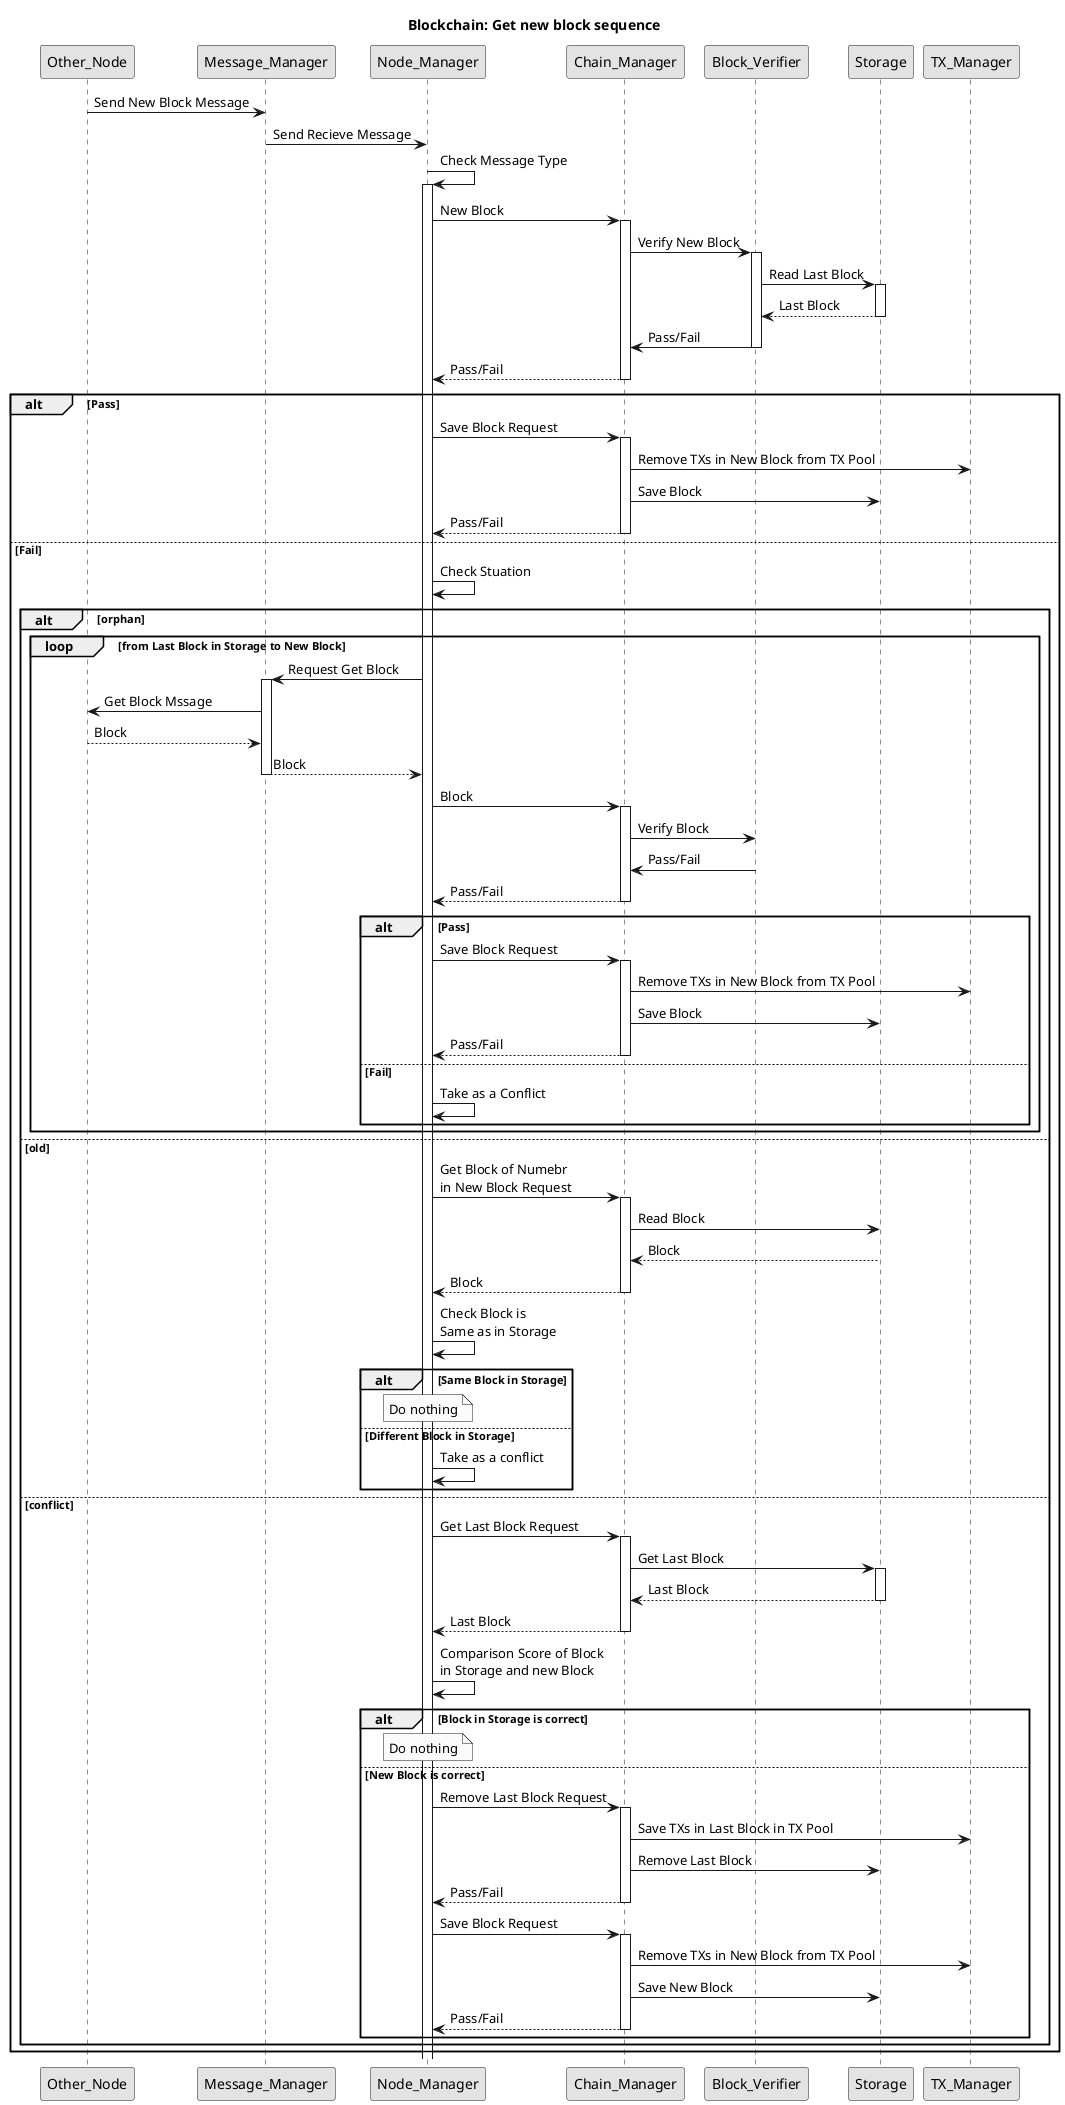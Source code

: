 @startuml
skinparam shadowing false
skinparam monochrome true
title Blockchain: Get new block sequence

Other_Node -> Message_Manager: Send New Block Message
Message_Manager -> Node_Manager: Send Recieve Message
Node_Manager -> Node_Manager: Check Message Type
activate Node_Manager
Node_Manager -> Chain_Manager: New Block
activate Chain_Manager
Chain_Manager -> Block_Verifier: Verify New Block
activate Block_Verifier
Block_Verifier -> Storage:Read Last Block
activate Storage
Storage --> Block_Verifier: Last Block
deactivate Storage
Block_Verifier -> Chain_Manager: Pass/Fail
deactivate Block_Verifier
Chain_Manager --> Node_Manager: Pass/Fail
deactivate Chain_Manager
alt Pass
  Node_Manager -> Chain_Manager: Save Block Request
  activate Chain_Manager
  Chain_Manager -> TX_Manager: Remove TXs in New Block from TX Pool
  Chain_Manager -> Storage: Save Block
  Chain_Manager --> Node_Manager: Pass/Fail
  deactivate Chain_Manager
else Fail
  Node_Manager -> Node_Manager: Check Stuation
  alt orphan
    loop from Last Block in Storage to New Block
      Node_Manager -> Message_Manager: Request Get Block
      activate Message_Manager
      Message_Manager -> Other_Node: Get Block Mssage
      Other_Node --> Message_Manager: Block
      Message_Manager  --> Node_Manager: Block
      deactivate Message_Manager
      Node_Manager -> Chain_Manager: Block
      activate Chain_Manager
      Chain_Manager -> Block_Verifier: Verify Block
      Block_Verifier -> Chain_Manager: Pass/Fail
      Chain_Manager --> Node_Manager: Pass/Fail
      deactivate Chain_Manager
      alt Pass
        Node_Manager -> Chain_Manager: Save Block Request
        activate Chain_Manager
        Chain_Manager -> TX_Manager: Remove TXs in New Block from TX Pool
        Chain_Manager -> Storage: Save Block
        Chain_Manager --> Node_Manager: Pass/Fail
        deactivate Chain_Manager
      else Fail
        Node_Manager -> Node_Manager: Take as a Conflict
      end
    end
  else old
    Node_Manager -> Chain_Manager: Get Block of Numebr\nin New Block Request
    activate Chain_Manager
    Chain_Manager -> Storage: Read Block
    Storage --> Chain_Manager: Block
    Chain_Manager --> Node_Manager: Block
    deactivate Chain_Manager
    Node_Manager -> Node_Manager: Check Block is\nSame as in Storage
    alt Same Block in Storage
      note over Node_Manager:Do nothing
    else Different Block in Storage
      Node_Manager -> Node_Manager: Take as a conflict
    end
  else conflict
    Node_Manager -> Chain_Manager: Get Last Block Request
    activate Chain_Manager
    Chain_Manager -> Storage: Get Last Block
    activate Storage
    Storage --> Chain_Manager :Last Block
    deactivate Storage
    Chain_Manager --> Node_Manager: Last Block
    deactivate Chain_Manager
    Node_Manager -> Node_Manager: Comparison Score of Block\nin Storage and new Block
    alt Block in Storage is correct
      note over Node_Manager:Do nothing
    else New Block is correct
      Node_Manager -> Chain_Manager: Remove Last Block Request
      activate Chain_Manager
      Chain_Manager -> TX_Manager: Save TXs in Last Block in TX Pool
      Chain_Manager -> Storage: Remove Last Block
      Chain_Manager --> Node_Manager: Pass/Fail
      deactivate Chain_Manager
      Node_Manager -> Chain_Manager: Save Block Request
      activate Chain_Manager
      Chain_Manager -> TX_Manager: Remove TXs in New Block from TX Pool
      Chain_Manager -> Storage: Save New Block
      Chain_Manager --> Node_Manager: Pass/Fail
      deactivate Chain_Manager
    end
  end
end
@enduml
